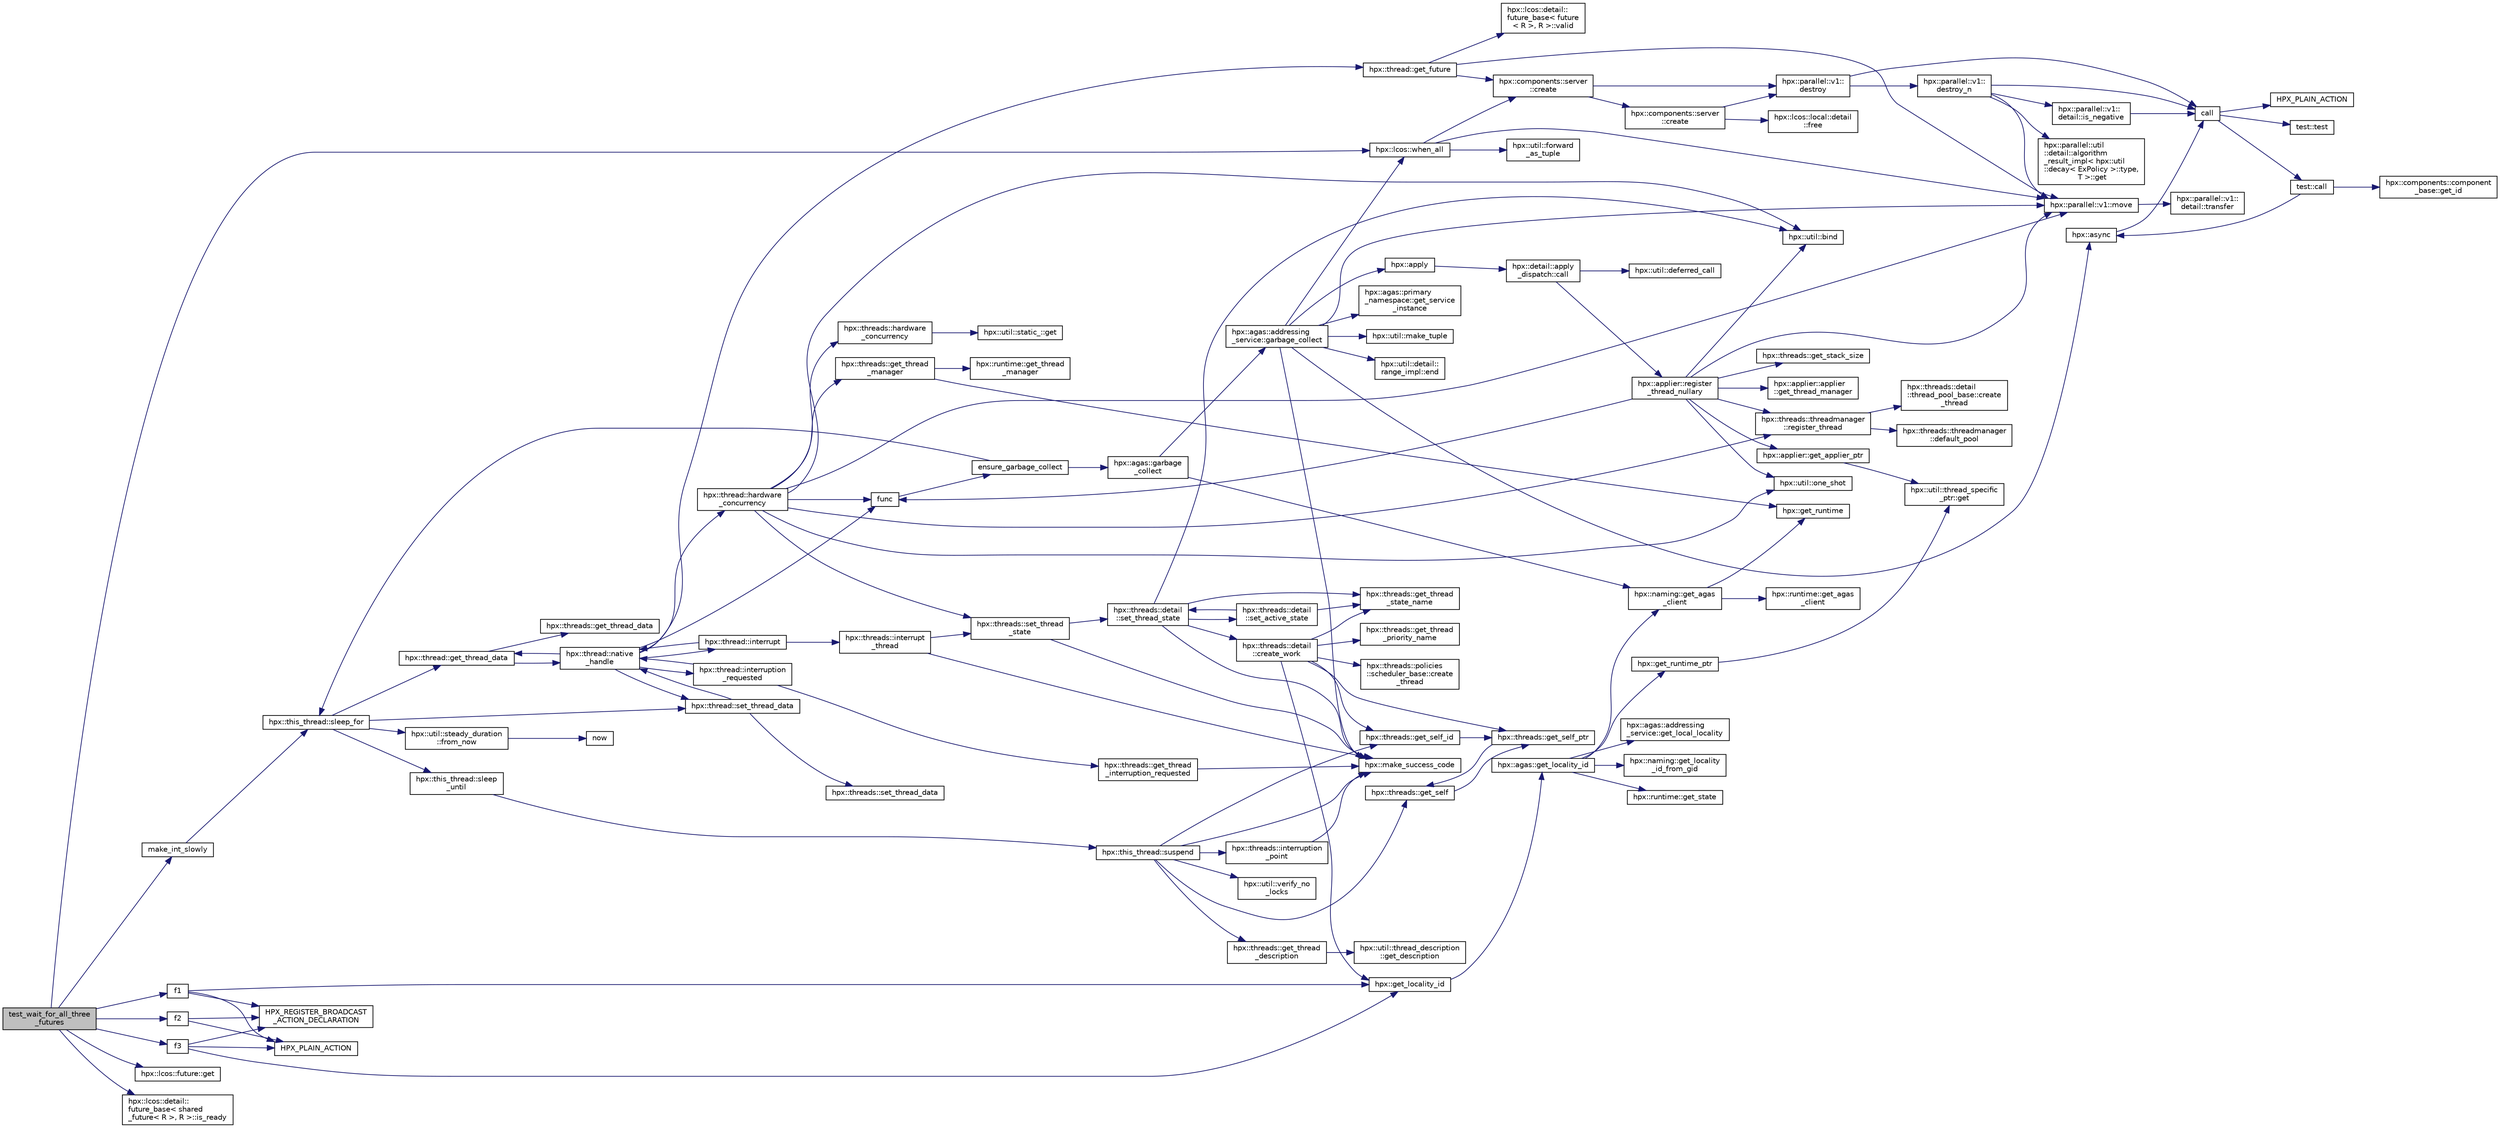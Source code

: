 digraph "test_wait_for_all_three_futures"
{
  edge [fontname="Helvetica",fontsize="10",labelfontname="Helvetica",labelfontsize="10"];
  node [fontname="Helvetica",fontsize="10",shape=record];
  rankdir="LR";
  Node817 [label="test_wait_for_all_three\l_futures",height=0.2,width=0.4,color="black", fillcolor="grey75", style="filled", fontcolor="black"];
  Node817 -> Node818 [color="midnightblue",fontsize="10",style="solid",fontname="Helvetica"];
  Node818 [label="make_int_slowly",height=0.2,width=0.4,color="black", fillcolor="white", style="filled",URL="$d3/d69/shared__future_8cpp.html#a705c7614d231fc70ec236f627c8287f1"];
  Node818 -> Node819 [color="midnightblue",fontsize="10",style="solid",fontname="Helvetica"];
  Node819 [label="hpx::this_thread::sleep_for",height=0.2,width=0.4,color="black", fillcolor="white", style="filled",URL="$d9/d52/namespacehpx_1_1this__thread.html#afc042a5a5fa52eef2d1d177a343435cf"];
  Node819 -> Node820 [color="midnightblue",fontsize="10",style="solid",fontname="Helvetica"];
  Node820 [label="hpx::this_thread::sleep\l_until",height=0.2,width=0.4,color="black", fillcolor="white", style="filled",URL="$d9/d52/namespacehpx_1_1this__thread.html#ae12a853980115b23ff0ab8ca06622658"];
  Node820 -> Node821 [color="midnightblue",fontsize="10",style="solid",fontname="Helvetica"];
  Node821 [label="hpx::this_thread::suspend",height=0.2,width=0.4,color="black", fillcolor="white", style="filled",URL="$d9/d52/namespacehpx_1_1this__thread.html#aca220026fb3014c0881d129fe31c0073"];
  Node821 -> Node822 [color="midnightblue",fontsize="10",style="solid",fontname="Helvetica"];
  Node822 [label="hpx::threads::get_self",height=0.2,width=0.4,color="black", fillcolor="white", style="filled",URL="$d7/d28/namespacehpx_1_1threads.html#a07daf4d6d29233f20d66d41ab7b5b8e8"];
  Node822 -> Node823 [color="midnightblue",fontsize="10",style="solid",fontname="Helvetica"];
  Node823 [label="hpx::threads::get_self_ptr",height=0.2,width=0.4,color="black", fillcolor="white", style="filled",URL="$d7/d28/namespacehpx_1_1threads.html#a22877ae347ad884cde3a51397dad6c53"];
  Node823 -> Node822 [color="midnightblue",fontsize="10",style="solid",fontname="Helvetica"];
  Node821 -> Node824 [color="midnightblue",fontsize="10",style="solid",fontname="Helvetica"];
  Node824 [label="hpx::threads::get_self_id",height=0.2,width=0.4,color="black", fillcolor="white", style="filled",URL="$d7/d28/namespacehpx_1_1threads.html#afafe0f900b9fac3d4ed3c747625c1cfe"];
  Node824 -> Node823 [color="midnightblue",fontsize="10",style="solid",fontname="Helvetica"];
  Node821 -> Node825 [color="midnightblue",fontsize="10",style="solid",fontname="Helvetica"];
  Node825 [label="hpx::threads::interruption\l_point",height=0.2,width=0.4,color="black", fillcolor="white", style="filled",URL="$d7/d28/namespacehpx_1_1threads.html#ada6ec56a12b050707311d8c628089059"];
  Node825 -> Node826 [color="midnightblue",fontsize="10",style="solid",fontname="Helvetica"];
  Node826 [label="hpx::make_success_code",height=0.2,width=0.4,color="black", fillcolor="white", style="filled",URL="$d8/d83/namespacehpx.html#a0e8512a8f49e2a6c8185061181419d8f",tooltip="Returns error_code(hpx::success, \"success\", mode). "];
  Node821 -> Node827 [color="midnightblue",fontsize="10",style="solid",fontname="Helvetica"];
  Node827 [label="hpx::util::verify_no\l_locks",height=0.2,width=0.4,color="black", fillcolor="white", style="filled",URL="$df/dad/namespacehpx_1_1util.html#ae0e1837ee6f09b79b26c2e788d2e9fc9"];
  Node821 -> Node828 [color="midnightblue",fontsize="10",style="solid",fontname="Helvetica"];
  Node828 [label="hpx::threads::get_thread\l_description",height=0.2,width=0.4,color="black", fillcolor="white", style="filled",URL="$d7/d28/namespacehpx_1_1threads.html#a42fc18a7a680f4e8bc633a4b4c956701"];
  Node828 -> Node829 [color="midnightblue",fontsize="10",style="solid",fontname="Helvetica"];
  Node829 [label="hpx::util::thread_description\l::get_description",height=0.2,width=0.4,color="black", fillcolor="white", style="filled",URL="$df/d9e/structhpx_1_1util_1_1thread__description.html#a8c834e14eca6eb228188022577f9f952"];
  Node821 -> Node826 [color="midnightblue",fontsize="10",style="solid",fontname="Helvetica"];
  Node819 -> Node830 [color="midnightblue",fontsize="10",style="solid",fontname="Helvetica"];
  Node830 [label="hpx::util::steady_duration\l::from_now",height=0.2,width=0.4,color="black", fillcolor="white", style="filled",URL="$d9/d4f/classhpx_1_1util_1_1steady__duration.html#a0132206d767cd0f7395507b40111a153"];
  Node830 -> Node831 [color="midnightblue",fontsize="10",style="solid",fontname="Helvetica"];
  Node831 [label="now",height=0.2,width=0.4,color="black", fillcolor="white", style="filled",URL="$de/db3/1d__stencil__1__omp_8cpp.html#a89e9667753dccfac455bd37a7a3a7b16"];
  Node819 -> Node832 [color="midnightblue",fontsize="10",style="solid",fontname="Helvetica"];
  Node832 [label="hpx::thread::get_thread_data",height=0.2,width=0.4,color="black", fillcolor="white", style="filled",URL="$de/d9b/classhpx_1_1thread.html#a4535ef82cec3b953d2c941d20e3e3904"];
  Node832 -> Node833 [color="midnightblue",fontsize="10",style="solid",fontname="Helvetica"];
  Node833 [label="hpx::threads::get_thread_data",height=0.2,width=0.4,color="black", fillcolor="white", style="filled",URL="$d7/d28/namespacehpx_1_1threads.html#a8737931ff6303807225f735b2b384ae4"];
  Node832 -> Node834 [color="midnightblue",fontsize="10",style="solid",fontname="Helvetica"];
  Node834 [label="hpx::thread::native\l_handle",height=0.2,width=0.4,color="black", fillcolor="white", style="filled",URL="$de/d9b/classhpx_1_1thread.html#acf48190d264ab64c1c4ec99d0b421b5a"];
  Node834 -> Node835 [color="midnightblue",fontsize="10",style="solid",fontname="Helvetica"];
  Node835 [label="hpx::thread::hardware\l_concurrency",height=0.2,width=0.4,color="black", fillcolor="white", style="filled",URL="$de/d9b/classhpx_1_1thread.html#a8e4fff210e02485ba493bc3a2a956c03"];
  Node835 -> Node836 [color="midnightblue",fontsize="10",style="solid",fontname="Helvetica"];
  Node836 [label="hpx::threads::hardware\l_concurrency",height=0.2,width=0.4,color="black", fillcolor="white", style="filled",URL="$d7/d28/namespacehpx_1_1threads.html#aa8752a235478d2ad7b5ac467b63ab527"];
  Node836 -> Node837 [color="midnightblue",fontsize="10",style="solid",fontname="Helvetica"];
  Node837 [label="hpx::util::static_::get",height=0.2,width=0.4,color="black", fillcolor="white", style="filled",URL="$d3/dbb/structhpx_1_1util_1_1static__.html#a2967c633948a3bf17a3b5405ef5a8318"];
  Node835 -> Node838 [color="midnightblue",fontsize="10",style="solid",fontname="Helvetica"];
  Node838 [label="func",height=0.2,width=0.4,color="black", fillcolor="white", style="filled",URL="$d8/dfd/id__type__ref__counting__1032_8cpp.html#ab811b86ea5107ffb3351fcaa29d2c652"];
  Node838 -> Node839 [color="midnightblue",fontsize="10",style="solid",fontname="Helvetica"];
  Node839 [label="ensure_garbage_collect",height=0.2,width=0.4,color="black", fillcolor="white", style="filled",URL="$d8/dfd/id__type__ref__counting__1032_8cpp.html#a5264b94bf7c262ac0e521fb290d476d5"];
  Node839 -> Node819 [color="midnightblue",fontsize="10",style="solid",fontname="Helvetica"];
  Node839 -> Node840 [color="midnightblue",fontsize="10",style="solid",fontname="Helvetica"];
  Node840 [label="hpx::agas::garbage\l_collect",height=0.2,width=0.4,color="black", fillcolor="white", style="filled",URL="$dc/d54/namespacehpx_1_1agas.html#a951337adc4f9bd6df00a50737468e911"];
  Node840 -> Node841 [color="midnightblue",fontsize="10",style="solid",fontname="Helvetica"];
  Node841 [label="hpx::naming::get_agas\l_client",height=0.2,width=0.4,color="black", fillcolor="white", style="filled",URL="$d4/dc9/namespacehpx_1_1naming.html#a0408fffd5d34b620712a801b0ae3b032"];
  Node841 -> Node842 [color="midnightblue",fontsize="10",style="solid",fontname="Helvetica"];
  Node842 [label="hpx::get_runtime",height=0.2,width=0.4,color="black", fillcolor="white", style="filled",URL="$d8/d83/namespacehpx.html#aef902cc6c7dd3b9fbadf34d1e850a070"];
  Node841 -> Node843 [color="midnightblue",fontsize="10",style="solid",fontname="Helvetica"];
  Node843 [label="hpx::runtime::get_agas\l_client",height=0.2,width=0.4,color="black", fillcolor="white", style="filled",URL="$d0/d7b/classhpx_1_1runtime.html#aeb5dddd30d6b9861669af8ad44d1a96a"];
  Node840 -> Node844 [color="midnightblue",fontsize="10",style="solid",fontname="Helvetica"];
  Node844 [label="hpx::agas::addressing\l_service::garbage_collect",height=0.2,width=0.4,color="black", fillcolor="white", style="filled",URL="$db/d58/structhpx_1_1agas_1_1addressing__service.html#a87dcae0eacf6e62d5103ebf516d86f63"];
  Node844 -> Node826 [color="midnightblue",fontsize="10",style="solid",fontname="Helvetica"];
  Node844 -> Node845 [color="midnightblue",fontsize="10",style="solid",fontname="Helvetica"];
  Node845 [label="hpx::agas::primary\l_namespace::get_service\l_instance",height=0.2,width=0.4,color="black", fillcolor="white", style="filled",URL="$d1/d43/structhpx_1_1agas_1_1primary__namespace.html#a7630ff0f30ff8c23b13b4672c5350e2e"];
  Node844 -> Node846 [color="midnightblue",fontsize="10",style="solid",fontname="Helvetica"];
  Node846 [label="hpx::util::make_tuple",height=0.2,width=0.4,color="black", fillcolor="white", style="filled",URL="$df/dad/namespacehpx_1_1util.html#a06fa74211a987d208e013f400a9f5328"];
  Node844 -> Node847 [color="midnightblue",fontsize="10",style="solid",fontname="Helvetica"];
  Node847 [label="hpx::util::detail::\lrange_impl::end",height=0.2,width=0.4,color="black", fillcolor="white", style="filled",URL="$d4/d4a/namespacehpx_1_1util_1_1detail_1_1range__impl.html#afb2ea48b0902f52ee4d8b764807b4316"];
  Node844 -> Node848 [color="midnightblue",fontsize="10",style="solid",fontname="Helvetica"];
  Node848 [label="hpx::apply",height=0.2,width=0.4,color="black", fillcolor="white", style="filled",URL="$d8/d83/namespacehpx.html#aa87762f0db0731d385f3fdfdb25d59fc"];
  Node848 -> Node849 [color="midnightblue",fontsize="10",style="solid",fontname="Helvetica"];
  Node849 [label="hpx::detail::apply\l_dispatch::call",height=0.2,width=0.4,color="black", fillcolor="white", style="filled",URL="$db/de8/structhpx_1_1detail_1_1apply__dispatch.html#a0755fab16d281e74bcff0f8045be9459"];
  Node849 -> Node850 [color="midnightblue",fontsize="10",style="solid",fontname="Helvetica"];
  Node850 [label="hpx::applier::register\l_thread_nullary",height=0.2,width=0.4,color="black", fillcolor="white", style="filled",URL="$d8/dcb/namespacehpx_1_1applier.html#a401cd1145927e58d74d1eb52aaccd936"];
  Node850 -> Node851 [color="midnightblue",fontsize="10",style="solid",fontname="Helvetica"];
  Node851 [label="hpx::applier::get_applier_ptr",height=0.2,width=0.4,color="black", fillcolor="white", style="filled",URL="$d8/dcb/namespacehpx_1_1applier.html#a617483cf2b77ad3a0aa428ade7b35299"];
  Node851 -> Node852 [color="midnightblue",fontsize="10",style="solid",fontname="Helvetica"];
  Node852 [label="hpx::util::thread_specific\l_ptr::get",height=0.2,width=0.4,color="black", fillcolor="white", style="filled",URL="$d4/d4c/structhpx_1_1util_1_1thread__specific__ptr.html#a3b27d8520710478aa41d1f74206bdba9"];
  Node850 -> Node838 [color="midnightblue",fontsize="10",style="solid",fontname="Helvetica"];
  Node850 -> Node853 [color="midnightblue",fontsize="10",style="solid",fontname="Helvetica"];
  Node853 [label="hpx::util::bind",height=0.2,width=0.4,color="black", fillcolor="white", style="filled",URL="$df/dad/namespacehpx_1_1util.html#ad844caedf82a0173d6909d910c3e48c6"];
  Node850 -> Node854 [color="midnightblue",fontsize="10",style="solid",fontname="Helvetica"];
  Node854 [label="hpx::util::one_shot",height=0.2,width=0.4,color="black", fillcolor="white", style="filled",URL="$df/dad/namespacehpx_1_1util.html#a273e61be42a72415291e0ec0a4f28c7a"];
  Node850 -> Node855 [color="midnightblue",fontsize="10",style="solid",fontname="Helvetica"];
  Node855 [label="hpx::parallel::v1::move",height=0.2,width=0.4,color="black", fillcolor="white", style="filled",URL="$db/db9/namespacehpx_1_1parallel_1_1v1.html#aa7c4ede081ce786c9d1eb1adff495cfc"];
  Node855 -> Node856 [color="midnightblue",fontsize="10",style="solid",fontname="Helvetica"];
  Node856 [label="hpx::parallel::v1::\ldetail::transfer",height=0.2,width=0.4,color="black", fillcolor="white", style="filled",URL="$d2/ddd/namespacehpx_1_1parallel_1_1v1_1_1detail.html#ab1b56a05e1885ca7cc7ffa1804dd2f3c"];
  Node850 -> Node857 [color="midnightblue",fontsize="10",style="solid",fontname="Helvetica"];
  Node857 [label="hpx::threads::get_stack_size",height=0.2,width=0.4,color="black", fillcolor="white", style="filled",URL="$d7/d28/namespacehpx_1_1threads.html#af597241b3c2785150be206737ca04aa6",tooltip="The get_stack_size function is part of the thread related API. It. "];
  Node850 -> Node858 [color="midnightblue",fontsize="10",style="solid",fontname="Helvetica"];
  Node858 [label="hpx::applier::applier\l::get_thread_manager",height=0.2,width=0.4,color="black", fillcolor="white", style="filled",URL="$da/dcb/classhpx_1_1applier_1_1applier.html#acc36d583973701e573be39da97bba866",tooltip="Access the thread-manager instance associated with this applier. "];
  Node850 -> Node859 [color="midnightblue",fontsize="10",style="solid",fontname="Helvetica"];
  Node859 [label="hpx::threads::threadmanager\l::register_thread",height=0.2,width=0.4,color="black", fillcolor="white", style="filled",URL="$d5/daa/classhpx_1_1threads_1_1threadmanager.html#a7f79c7578e08a60ca45eb276ce8133d8"];
  Node859 -> Node860 [color="midnightblue",fontsize="10",style="solid",fontname="Helvetica"];
  Node860 [label="hpx::threads::threadmanager\l::default_pool",height=0.2,width=0.4,color="black", fillcolor="white", style="filled",URL="$d5/daa/classhpx_1_1threads_1_1threadmanager.html#a851f067d03b5dd1c5e6a9a6a841e05df"];
  Node859 -> Node861 [color="midnightblue",fontsize="10",style="solid",fontname="Helvetica"];
  Node861 [label="hpx::threads::detail\l::thread_pool_base::create\l_thread",height=0.2,width=0.4,color="black", fillcolor="white", style="filled",URL="$de/dae/classhpx_1_1threads_1_1detail_1_1thread__pool__base.html#ad35d3779eef6f4528e62a26d71b34b34"];
  Node849 -> Node862 [color="midnightblue",fontsize="10",style="solid",fontname="Helvetica"];
  Node862 [label="hpx::util::deferred_call",height=0.2,width=0.4,color="black", fillcolor="white", style="filled",URL="$df/dad/namespacehpx_1_1util.html#acdded623c658a7a3436f7e76bc9d881c"];
  Node844 -> Node855 [color="midnightblue",fontsize="10",style="solid",fontname="Helvetica"];
  Node844 -> Node863 [color="midnightblue",fontsize="10",style="solid",fontname="Helvetica"];
  Node863 [label="hpx::async",height=0.2,width=0.4,color="black", fillcolor="white", style="filled",URL="$d8/d83/namespacehpx.html#acb7d8e37b73b823956ce144f9a57eaa4"];
  Node863 -> Node864 [color="midnightblue",fontsize="10",style="solid",fontname="Helvetica"];
  Node864 [label="call",height=0.2,width=0.4,color="black", fillcolor="white", style="filled",URL="$d2/d67/promise__1620_8cpp.html#a58357f0b82bc761e1d0b9091ed563a70"];
  Node864 -> Node865 [color="midnightblue",fontsize="10",style="solid",fontname="Helvetica"];
  Node865 [label="test::test",height=0.2,width=0.4,color="black", fillcolor="white", style="filled",URL="$d8/d89/structtest.html#ab42d5ece712d716b04cb3f686f297a26"];
  Node864 -> Node866 [color="midnightblue",fontsize="10",style="solid",fontname="Helvetica"];
  Node866 [label="HPX_PLAIN_ACTION",height=0.2,width=0.4,color="black", fillcolor="white", style="filled",URL="$d2/d67/promise__1620_8cpp.html#ab96aab827a4b1fcaf66cfe0ba83fef23"];
  Node864 -> Node867 [color="midnightblue",fontsize="10",style="solid",fontname="Helvetica"];
  Node867 [label="test::call",height=0.2,width=0.4,color="black", fillcolor="white", style="filled",URL="$d8/d89/structtest.html#aeb29e7ed6518b9426ccf1344c52620ae"];
  Node867 -> Node863 [color="midnightblue",fontsize="10",style="solid",fontname="Helvetica"];
  Node867 -> Node868 [color="midnightblue",fontsize="10",style="solid",fontname="Helvetica"];
  Node868 [label="hpx::components::component\l_base::get_id",height=0.2,width=0.4,color="black", fillcolor="white", style="filled",URL="$d2/de6/classhpx_1_1components_1_1component__base.html#a4c8fd93514039bdf01c48d66d82b19cd"];
  Node844 -> Node869 [color="midnightblue",fontsize="10",style="solid",fontname="Helvetica"];
  Node869 [label="hpx::lcos::when_all",height=0.2,width=0.4,color="black", fillcolor="white", style="filled",URL="$d2/dc9/namespacehpx_1_1lcos.html#a1a6fb024d8690923fb185d5aee204d54"];
  Node869 -> Node870 [color="midnightblue",fontsize="10",style="solid",fontname="Helvetica"];
  Node870 [label="hpx::util::forward\l_as_tuple",height=0.2,width=0.4,color="black", fillcolor="white", style="filled",URL="$df/dad/namespacehpx_1_1util.html#ab7c31e3f24c3302a4f67b6735a6fa597"];
  Node869 -> Node855 [color="midnightblue",fontsize="10",style="solid",fontname="Helvetica"];
  Node869 -> Node871 [color="midnightblue",fontsize="10",style="solid",fontname="Helvetica"];
  Node871 [label="hpx::components::server\l::create",height=0.2,width=0.4,color="black", fillcolor="white", style="filled",URL="$d2/da2/namespacehpx_1_1components_1_1server.html#ac776c89f3d68ceb910e8cee9fa937ab4",tooltip="Create arrays of components using their default constructor. "];
  Node871 -> Node872 [color="midnightblue",fontsize="10",style="solid",fontname="Helvetica"];
  Node872 [label="hpx::components::server\l::create",height=0.2,width=0.4,color="black", fillcolor="white", style="filled",URL="$d2/da2/namespacehpx_1_1components_1_1server.html#a77d26de181c97b444565e230577981bd"];
  Node872 -> Node873 [color="midnightblue",fontsize="10",style="solid",fontname="Helvetica"];
  Node873 [label="hpx::lcos::local::detail\l::free",height=0.2,width=0.4,color="black", fillcolor="white", style="filled",URL="$d4/dcb/namespacehpx_1_1lcos_1_1local_1_1detail.html#a55a940f019734e9bb045dc123cd80e48"];
  Node872 -> Node874 [color="midnightblue",fontsize="10",style="solid",fontname="Helvetica"];
  Node874 [label="hpx::parallel::v1::\ldestroy",height=0.2,width=0.4,color="black", fillcolor="white", style="filled",URL="$db/db9/namespacehpx_1_1parallel_1_1v1.html#acf303558375048e8a7cc9a2c2e09477f"];
  Node874 -> Node864 [color="midnightblue",fontsize="10",style="solid",fontname="Helvetica"];
  Node874 -> Node875 [color="midnightblue",fontsize="10",style="solid",fontname="Helvetica"];
  Node875 [label="hpx::parallel::v1::\ldestroy_n",height=0.2,width=0.4,color="black", fillcolor="white", style="filled",URL="$db/db9/namespacehpx_1_1parallel_1_1v1.html#a71d0691132a300690163f5636bcd5bd3"];
  Node875 -> Node876 [color="midnightblue",fontsize="10",style="solid",fontname="Helvetica"];
  Node876 [label="hpx::parallel::v1::\ldetail::is_negative",height=0.2,width=0.4,color="black", fillcolor="white", style="filled",URL="$d2/ddd/namespacehpx_1_1parallel_1_1v1_1_1detail.html#adf2e40fc4b20ad0fd442ee3118a4d527"];
  Node876 -> Node864 [color="midnightblue",fontsize="10",style="solid",fontname="Helvetica"];
  Node875 -> Node877 [color="midnightblue",fontsize="10",style="solid",fontname="Helvetica"];
  Node877 [label="hpx::parallel::util\l::detail::algorithm\l_result_impl\< hpx::util\l::decay\< ExPolicy \>::type,\l T \>::get",height=0.2,width=0.4,color="black", fillcolor="white", style="filled",URL="$d2/d42/structhpx_1_1parallel_1_1util_1_1detail_1_1algorithm__result__impl.html#ab5b051e8ec74eff5e0e62fd63f5d377e"];
  Node875 -> Node855 [color="midnightblue",fontsize="10",style="solid",fontname="Helvetica"];
  Node875 -> Node864 [color="midnightblue",fontsize="10",style="solid",fontname="Helvetica"];
  Node871 -> Node874 [color="midnightblue",fontsize="10",style="solid",fontname="Helvetica"];
  Node835 -> Node853 [color="midnightblue",fontsize="10",style="solid",fontname="Helvetica"];
  Node835 -> Node854 [color="midnightblue",fontsize="10",style="solid",fontname="Helvetica"];
  Node835 -> Node855 [color="midnightblue",fontsize="10",style="solid",fontname="Helvetica"];
  Node835 -> Node878 [color="midnightblue",fontsize="10",style="solid",fontname="Helvetica"];
  Node878 [label="hpx::threads::get_thread\l_manager",height=0.2,width=0.4,color="black", fillcolor="white", style="filled",URL="$d7/d28/namespacehpx_1_1threads.html#a076973c3a53beadde7d967e22c4f6cce"];
  Node878 -> Node842 [color="midnightblue",fontsize="10",style="solid",fontname="Helvetica"];
  Node878 -> Node879 [color="midnightblue",fontsize="10",style="solid",fontname="Helvetica"];
  Node879 [label="hpx::runtime::get_thread\l_manager",height=0.2,width=0.4,color="black", fillcolor="white", style="filled",URL="$d0/d7b/classhpx_1_1runtime.html#a865b12d57fcd44a8d3dda3e35414f563"];
  Node835 -> Node859 [color="midnightblue",fontsize="10",style="solid",fontname="Helvetica"];
  Node835 -> Node880 [color="midnightblue",fontsize="10",style="solid",fontname="Helvetica"];
  Node880 [label="hpx::threads::set_thread\l_state",height=0.2,width=0.4,color="black", fillcolor="white", style="filled",URL="$d7/d28/namespacehpx_1_1threads.html#ac0690ad16ad778bcc79dcd727cc33025",tooltip="Set the thread state of the thread referenced by the thread_id id. "];
  Node880 -> Node826 [color="midnightblue",fontsize="10",style="solid",fontname="Helvetica"];
  Node880 -> Node881 [color="midnightblue",fontsize="10",style="solid",fontname="Helvetica"];
  Node881 [label="hpx::threads::detail\l::set_thread_state",height=0.2,width=0.4,color="black", fillcolor="white", style="filled",URL="$d2/dd1/namespacehpx_1_1threads_1_1detail.html#af85ddc854c4a149bf1738eb1b111b9ab"];
  Node881 -> Node882 [color="midnightblue",fontsize="10",style="solid",fontname="Helvetica"];
  Node882 [label="hpx::threads::get_thread\l_state_name",height=0.2,width=0.4,color="black", fillcolor="white", style="filled",URL="$d7/d28/namespacehpx_1_1threads.html#a26f91ea8d2195f165c033241c5cd11db"];
  Node881 -> Node826 [color="midnightblue",fontsize="10",style="solid",fontname="Helvetica"];
  Node881 -> Node853 [color="midnightblue",fontsize="10",style="solid",fontname="Helvetica"];
  Node881 -> Node883 [color="midnightblue",fontsize="10",style="solid",fontname="Helvetica"];
  Node883 [label="hpx::threads::detail\l::set_active_state",height=0.2,width=0.4,color="black", fillcolor="white", style="filled",URL="$d2/dd1/namespacehpx_1_1threads_1_1detail.html#a45884a5bf04ad66a4f259231a3947e76"];
  Node883 -> Node882 [color="midnightblue",fontsize="10",style="solid",fontname="Helvetica"];
  Node883 -> Node881 [color="midnightblue",fontsize="10",style="solid",fontname="Helvetica"];
  Node881 -> Node884 [color="midnightblue",fontsize="10",style="solid",fontname="Helvetica"];
  Node884 [label="hpx::threads::detail\l::create_work",height=0.2,width=0.4,color="black", fillcolor="white", style="filled",URL="$d2/dd1/namespacehpx_1_1threads_1_1detail.html#ae22384a3c1b1a1940032fad068fb54b1"];
  Node884 -> Node882 [color="midnightblue",fontsize="10",style="solid",fontname="Helvetica"];
  Node884 -> Node885 [color="midnightblue",fontsize="10",style="solid",fontname="Helvetica"];
  Node885 [label="hpx::threads::get_thread\l_priority_name",height=0.2,width=0.4,color="black", fillcolor="white", style="filled",URL="$d7/d28/namespacehpx_1_1threads.html#a9c6b2fec0c1cf5b06ff83ce756ca6d42"];
  Node884 -> Node823 [color="midnightblue",fontsize="10",style="solid",fontname="Helvetica"];
  Node884 -> Node824 [color="midnightblue",fontsize="10",style="solid",fontname="Helvetica"];
  Node884 -> Node886 [color="midnightblue",fontsize="10",style="solid",fontname="Helvetica"];
  Node886 [label="hpx::get_locality_id",height=0.2,width=0.4,color="black", fillcolor="white", style="filled",URL="$d8/d83/namespacehpx.html#a158d7c54a657bb364c1704033010697b",tooltip="Return the number of the locality this function is being called from. "];
  Node886 -> Node887 [color="midnightblue",fontsize="10",style="solid",fontname="Helvetica"];
  Node887 [label="hpx::agas::get_locality_id",height=0.2,width=0.4,color="black", fillcolor="white", style="filled",URL="$dc/d54/namespacehpx_1_1agas.html#a491cc2ddecdf0f1a9129900caa6a4d3e"];
  Node887 -> Node888 [color="midnightblue",fontsize="10",style="solid",fontname="Helvetica"];
  Node888 [label="hpx::get_runtime_ptr",height=0.2,width=0.4,color="black", fillcolor="white", style="filled",URL="$d8/d83/namespacehpx.html#af29daf2bb3e01b4d6495a1742b6cce64"];
  Node888 -> Node852 [color="midnightblue",fontsize="10",style="solid",fontname="Helvetica"];
  Node887 -> Node889 [color="midnightblue",fontsize="10",style="solid",fontname="Helvetica"];
  Node889 [label="hpx::runtime::get_state",height=0.2,width=0.4,color="black", fillcolor="white", style="filled",URL="$d0/d7b/classhpx_1_1runtime.html#ab405f80e060dac95d624520f38b0524c"];
  Node887 -> Node841 [color="midnightblue",fontsize="10",style="solid",fontname="Helvetica"];
  Node887 -> Node890 [color="midnightblue",fontsize="10",style="solid",fontname="Helvetica"];
  Node890 [label="hpx::agas::addressing\l_service::get_local_locality",height=0.2,width=0.4,color="black", fillcolor="white", style="filled",URL="$db/d58/structhpx_1_1agas_1_1addressing__service.html#ab52c19a37c2a7a006c6c15f90ad0539c"];
  Node887 -> Node891 [color="midnightblue",fontsize="10",style="solid",fontname="Helvetica"];
  Node891 [label="hpx::naming::get_locality\l_id_from_gid",height=0.2,width=0.4,color="black", fillcolor="white", style="filled",URL="$d4/dc9/namespacehpx_1_1naming.html#a7fd43037784560bd04fda9b49e33529f"];
  Node884 -> Node892 [color="midnightblue",fontsize="10",style="solid",fontname="Helvetica"];
  Node892 [label="hpx::threads::policies\l::scheduler_base::create\l_thread",height=0.2,width=0.4,color="black", fillcolor="white", style="filled",URL="$dd/d7e/structhpx_1_1threads_1_1policies_1_1scheduler__base.html#ad3b05cd7f363cc8e8410ce368c3794e0"];
  Node834 -> Node893 [color="midnightblue",fontsize="10",style="solid",fontname="Helvetica"];
  Node893 [label="hpx::thread::interrupt",height=0.2,width=0.4,color="black", fillcolor="white", style="filled",URL="$de/d9b/classhpx_1_1thread.html#ac34d0d033aa743c476a79dbc2e1a8a39"];
  Node893 -> Node894 [color="midnightblue",fontsize="10",style="solid",fontname="Helvetica"];
  Node894 [label="hpx::threads::interrupt\l_thread",height=0.2,width=0.4,color="black", fillcolor="white", style="filled",URL="$d7/d28/namespacehpx_1_1threads.html#a6bdda1a2aab61b9b13d274b5155d7e73"];
  Node894 -> Node826 [color="midnightblue",fontsize="10",style="solid",fontname="Helvetica"];
  Node894 -> Node880 [color="midnightblue",fontsize="10",style="solid",fontname="Helvetica"];
  Node893 -> Node834 [color="midnightblue",fontsize="10",style="solid",fontname="Helvetica"];
  Node834 -> Node895 [color="midnightblue",fontsize="10",style="solid",fontname="Helvetica"];
  Node895 [label="hpx::thread::interruption\l_requested",height=0.2,width=0.4,color="black", fillcolor="white", style="filled",URL="$de/d9b/classhpx_1_1thread.html#a33276bb4c20bbb0b1978944e18ef71b8"];
  Node895 -> Node896 [color="midnightblue",fontsize="10",style="solid",fontname="Helvetica"];
  Node896 [label="hpx::threads::get_thread\l_interruption_requested",height=0.2,width=0.4,color="black", fillcolor="white", style="filled",URL="$d7/d28/namespacehpx_1_1threads.html#ae64a7fdb8b5c8bac7be0c8282672a03b"];
  Node896 -> Node826 [color="midnightblue",fontsize="10",style="solid",fontname="Helvetica"];
  Node895 -> Node834 [color="midnightblue",fontsize="10",style="solid",fontname="Helvetica"];
  Node834 -> Node897 [color="midnightblue",fontsize="10",style="solid",fontname="Helvetica"];
  Node897 [label="hpx::thread::get_future",height=0.2,width=0.4,color="black", fillcolor="white", style="filled",URL="$de/d9b/classhpx_1_1thread.html#a87fdb0d8da826366fc190ed224900a64"];
  Node897 -> Node898 [color="midnightblue",fontsize="10",style="solid",fontname="Helvetica"];
  Node898 [label="hpx::lcos::detail::\lfuture_base\< future\l\< R \>, R \>::valid",height=0.2,width=0.4,color="black", fillcolor="white", style="filled",URL="$d5/dd7/classhpx_1_1lcos_1_1detail_1_1future__base.html#aaf7beb7374815614363033bd96573e75"];
  Node897 -> Node871 [color="midnightblue",fontsize="10",style="solid",fontname="Helvetica"];
  Node897 -> Node855 [color="midnightblue",fontsize="10",style="solid",fontname="Helvetica"];
  Node834 -> Node832 [color="midnightblue",fontsize="10",style="solid",fontname="Helvetica"];
  Node834 -> Node899 [color="midnightblue",fontsize="10",style="solid",fontname="Helvetica"];
  Node899 [label="hpx::thread::set_thread_data",height=0.2,width=0.4,color="black", fillcolor="white", style="filled",URL="$de/d9b/classhpx_1_1thread.html#a7317a3cf5251f3b33c990449570d4cea"];
  Node899 -> Node900 [color="midnightblue",fontsize="10",style="solid",fontname="Helvetica"];
  Node900 [label="hpx::threads::set_thread_data",height=0.2,width=0.4,color="black", fillcolor="white", style="filled",URL="$d7/d28/namespacehpx_1_1threads.html#a00a625acc149fce3ae38e4340454acf7"];
  Node899 -> Node834 [color="midnightblue",fontsize="10",style="solid",fontname="Helvetica"];
  Node834 -> Node838 [color="midnightblue",fontsize="10",style="solid",fontname="Helvetica"];
  Node819 -> Node899 [color="midnightblue",fontsize="10",style="solid",fontname="Helvetica"];
  Node817 -> Node901 [color="midnightblue",fontsize="10",style="solid",fontname="Helvetica"];
  Node901 [label="f1",height=0.2,width=0.4,color="black", fillcolor="white", style="filled",URL="$d8/d8b/broadcast_8cpp.html#a1751fbd41f2529b84514a9dbd767959a"];
  Node901 -> Node886 [color="midnightblue",fontsize="10",style="solid",fontname="Helvetica"];
  Node901 -> Node902 [color="midnightblue",fontsize="10",style="solid",fontname="Helvetica"];
  Node902 [label="HPX_PLAIN_ACTION",height=0.2,width=0.4,color="black", fillcolor="white", style="filled",URL="$d8/d8b/broadcast_8cpp.html#a19685a0394ce6a99351f7a679f6eeefc"];
  Node901 -> Node903 [color="midnightblue",fontsize="10",style="solid",fontname="Helvetica"];
  Node903 [label="HPX_REGISTER_BROADCAST\l_ACTION_DECLARATION",height=0.2,width=0.4,color="black", fillcolor="white", style="filled",URL="$d7/d38/addressing__service_8cpp.html#a573d764d9cb34eec46a4bdffcf07875f"];
  Node817 -> Node904 [color="midnightblue",fontsize="10",style="solid",fontname="Helvetica"];
  Node904 [label="f2",height=0.2,width=0.4,color="black", fillcolor="white", style="filled",URL="$d8/d8b/broadcast_8cpp.html#a90b718127ae383af9c1b52fb8d5e1166"];
  Node904 -> Node902 [color="midnightblue",fontsize="10",style="solid",fontname="Helvetica"];
  Node904 -> Node903 [color="midnightblue",fontsize="10",style="solid",fontname="Helvetica"];
  Node817 -> Node905 [color="midnightblue",fontsize="10",style="solid",fontname="Helvetica"];
  Node905 [label="f3",height=0.2,width=0.4,color="black", fillcolor="white", style="filled",URL="$d8/d8b/broadcast_8cpp.html#a9bac347cb7dd97427ecd2dd58525b646"];
  Node905 -> Node886 [color="midnightblue",fontsize="10",style="solid",fontname="Helvetica"];
  Node905 -> Node902 [color="midnightblue",fontsize="10",style="solid",fontname="Helvetica"];
  Node905 -> Node903 [color="midnightblue",fontsize="10",style="solid",fontname="Helvetica"];
  Node817 -> Node869 [color="midnightblue",fontsize="10",style="solid",fontname="Helvetica"];
  Node817 -> Node906 [color="midnightblue",fontsize="10",style="solid",fontname="Helvetica"];
  Node906 [label="hpx::lcos::future::get",height=0.2,width=0.4,color="black", fillcolor="white", style="filled",URL="$d0/d33/classhpx_1_1lcos_1_1future.html#a8c28269486d5620ac48af349f17bb41c"];
  Node817 -> Node907 [color="midnightblue",fontsize="10",style="solid",fontname="Helvetica"];
  Node907 [label="hpx::lcos::detail::\lfuture_base\< shared\l_future\< R \>, R \>::is_ready",height=0.2,width=0.4,color="black", fillcolor="white", style="filled",URL="$d5/dd7/classhpx_1_1lcos_1_1detail_1_1future__base.html#a628625094362627e776fe22b68404111"];
}
